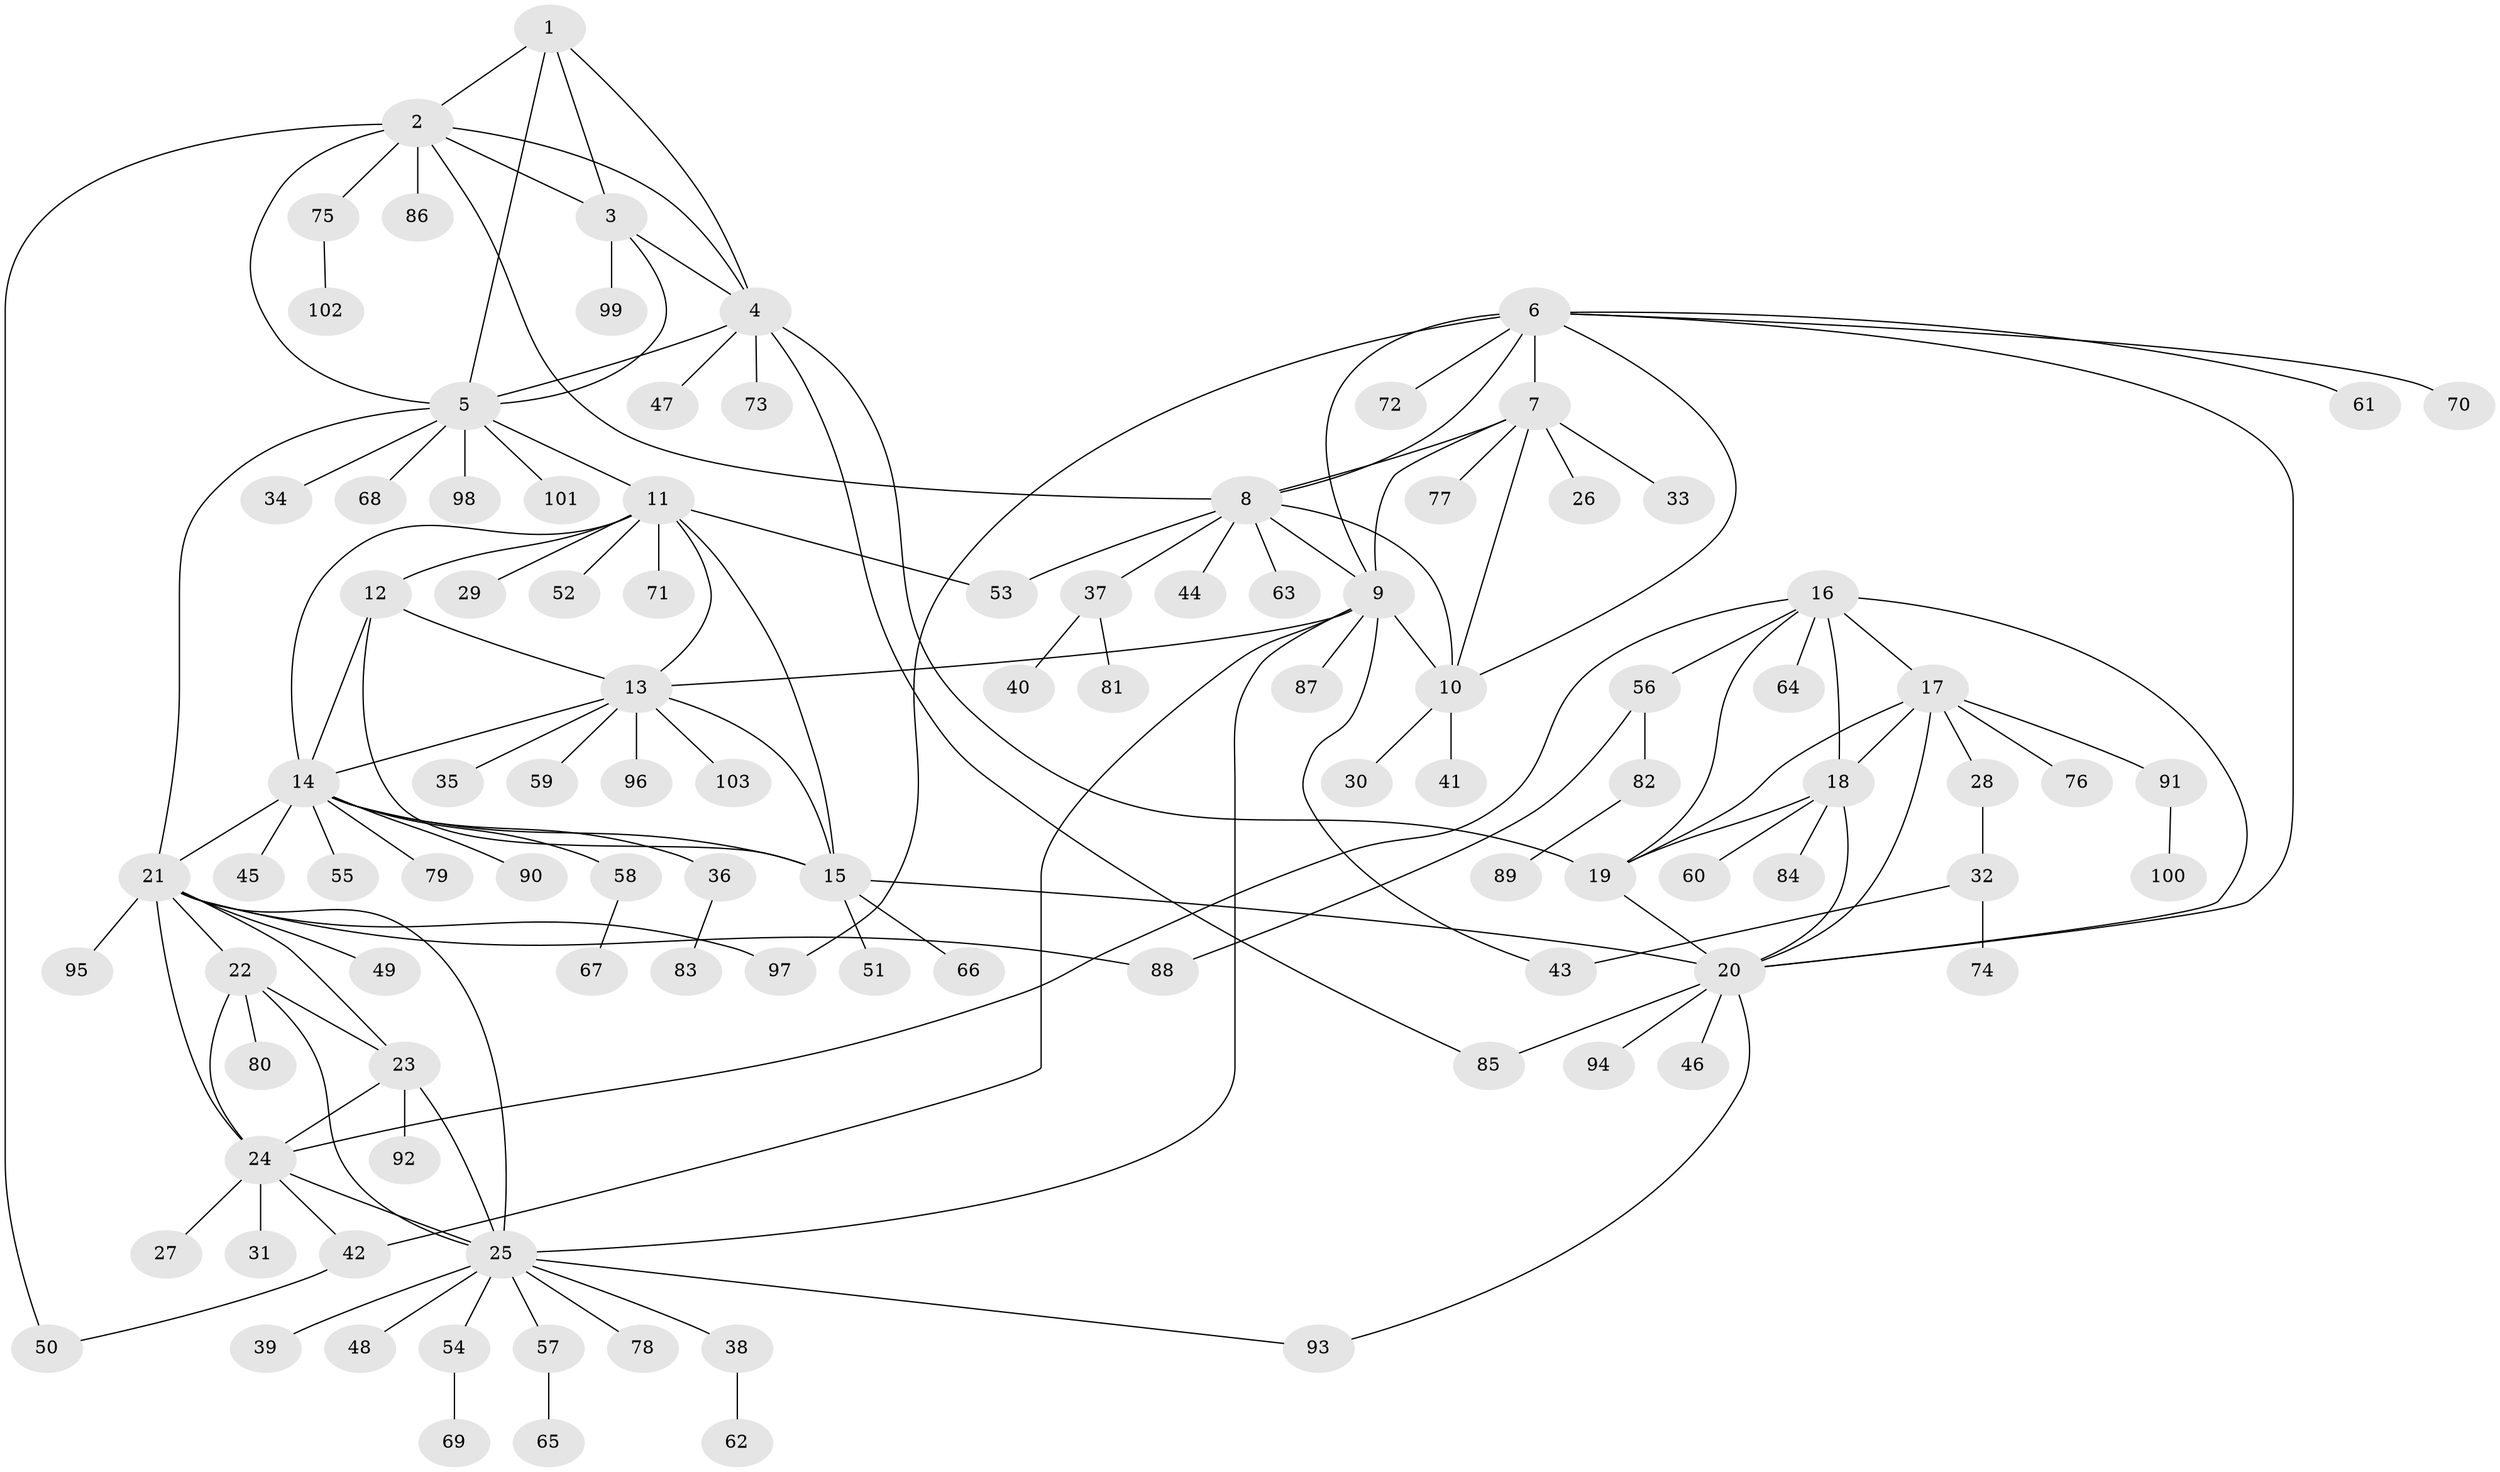 // coarse degree distribution, {4: 0.039473684210526314, 7: 0.05263157894736842, 8: 0.039473684210526314, 16: 0.013157894736842105, 11: 0.02631578947368421, 6: 0.013157894736842105, 9: 0.02631578947368421, 5: 0.02631578947368421, 12: 0.013157894736842105, 2: 0.09210526315789473, 1: 0.631578947368421, 3: 0.02631578947368421}
// Generated by graph-tools (version 1.1) at 2025/42/03/06/25 10:42:13]
// undirected, 103 vertices, 146 edges
graph export_dot {
graph [start="1"]
  node [color=gray90,style=filled];
  1;
  2;
  3;
  4;
  5;
  6;
  7;
  8;
  9;
  10;
  11;
  12;
  13;
  14;
  15;
  16;
  17;
  18;
  19;
  20;
  21;
  22;
  23;
  24;
  25;
  26;
  27;
  28;
  29;
  30;
  31;
  32;
  33;
  34;
  35;
  36;
  37;
  38;
  39;
  40;
  41;
  42;
  43;
  44;
  45;
  46;
  47;
  48;
  49;
  50;
  51;
  52;
  53;
  54;
  55;
  56;
  57;
  58;
  59;
  60;
  61;
  62;
  63;
  64;
  65;
  66;
  67;
  68;
  69;
  70;
  71;
  72;
  73;
  74;
  75;
  76;
  77;
  78;
  79;
  80;
  81;
  82;
  83;
  84;
  85;
  86;
  87;
  88;
  89;
  90;
  91;
  92;
  93;
  94;
  95;
  96;
  97;
  98;
  99;
  100;
  101;
  102;
  103;
  1 -- 2;
  1 -- 3;
  1 -- 4;
  1 -- 5;
  2 -- 3;
  2 -- 4;
  2 -- 5;
  2 -- 8;
  2 -- 50;
  2 -- 75;
  2 -- 86;
  3 -- 4;
  3 -- 5;
  3 -- 99;
  4 -- 5;
  4 -- 19;
  4 -- 47;
  4 -- 73;
  4 -- 85;
  5 -- 11;
  5 -- 21;
  5 -- 34;
  5 -- 68;
  5 -- 98;
  5 -- 101;
  6 -- 7;
  6 -- 8;
  6 -- 9;
  6 -- 10;
  6 -- 20;
  6 -- 61;
  6 -- 70;
  6 -- 72;
  6 -- 97;
  7 -- 8;
  7 -- 9;
  7 -- 10;
  7 -- 26;
  7 -- 33;
  7 -- 77;
  8 -- 9;
  8 -- 10;
  8 -- 37;
  8 -- 44;
  8 -- 53;
  8 -- 63;
  9 -- 10;
  9 -- 13;
  9 -- 25;
  9 -- 42;
  9 -- 43;
  9 -- 87;
  10 -- 30;
  10 -- 41;
  11 -- 12;
  11 -- 13;
  11 -- 14;
  11 -- 15;
  11 -- 29;
  11 -- 52;
  11 -- 53;
  11 -- 71;
  12 -- 13;
  12 -- 14;
  12 -- 15;
  13 -- 14;
  13 -- 15;
  13 -- 35;
  13 -- 59;
  13 -- 96;
  13 -- 103;
  14 -- 15;
  14 -- 21;
  14 -- 36;
  14 -- 45;
  14 -- 55;
  14 -- 58;
  14 -- 79;
  14 -- 90;
  15 -- 20;
  15 -- 51;
  15 -- 66;
  16 -- 17;
  16 -- 18;
  16 -- 19;
  16 -- 20;
  16 -- 24;
  16 -- 56;
  16 -- 64;
  17 -- 18;
  17 -- 19;
  17 -- 20;
  17 -- 28;
  17 -- 76;
  17 -- 91;
  18 -- 19;
  18 -- 20;
  18 -- 60;
  18 -- 84;
  19 -- 20;
  20 -- 46;
  20 -- 85;
  20 -- 93;
  20 -- 94;
  21 -- 22;
  21 -- 23;
  21 -- 24;
  21 -- 25;
  21 -- 49;
  21 -- 88;
  21 -- 95;
  21 -- 97;
  22 -- 23;
  22 -- 24;
  22 -- 25;
  22 -- 80;
  23 -- 24;
  23 -- 25;
  23 -- 92;
  24 -- 25;
  24 -- 27;
  24 -- 31;
  24 -- 42;
  25 -- 38;
  25 -- 39;
  25 -- 48;
  25 -- 54;
  25 -- 57;
  25 -- 78;
  25 -- 93;
  28 -- 32;
  32 -- 43;
  32 -- 74;
  36 -- 83;
  37 -- 40;
  37 -- 81;
  38 -- 62;
  42 -- 50;
  54 -- 69;
  56 -- 82;
  56 -- 88;
  57 -- 65;
  58 -- 67;
  75 -- 102;
  82 -- 89;
  91 -- 100;
}
